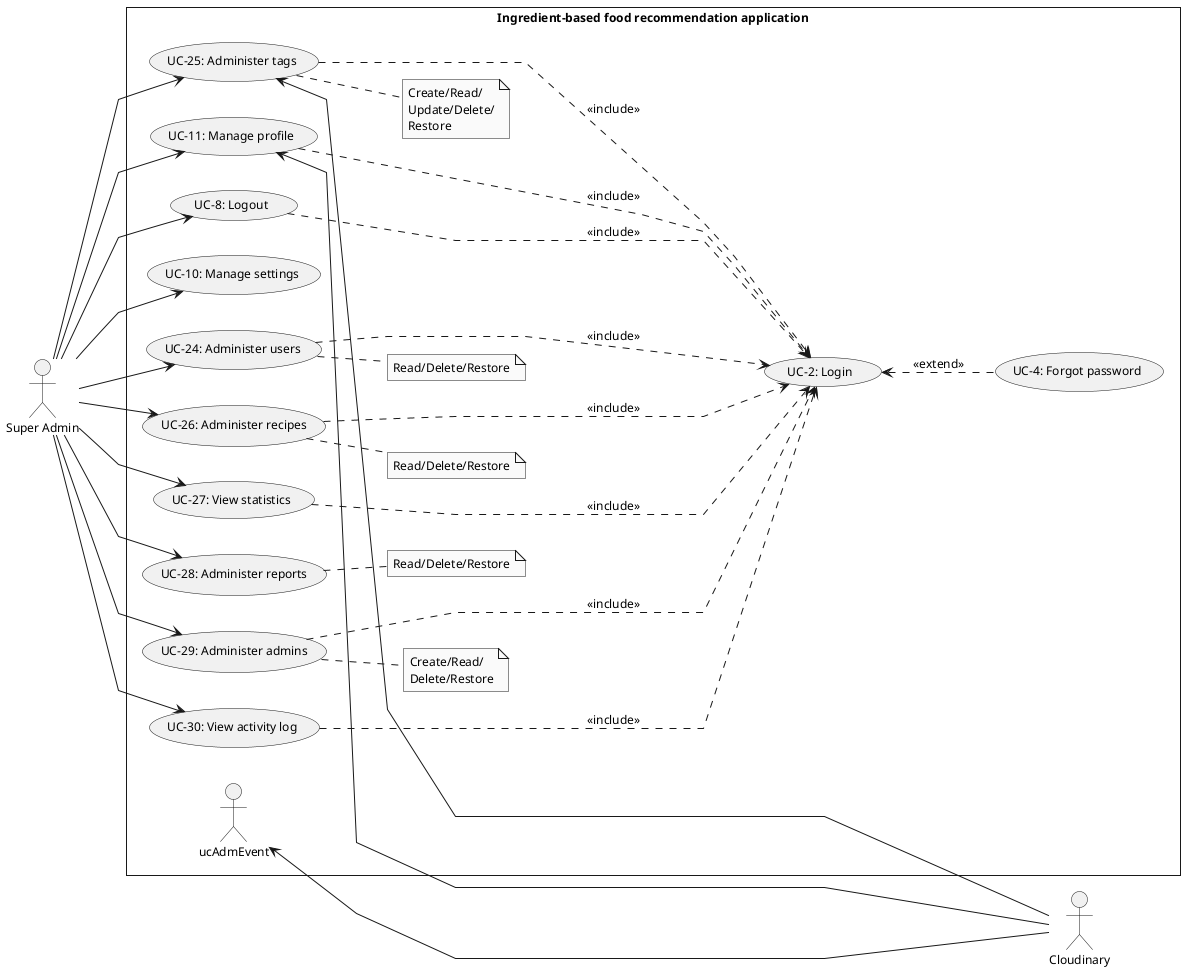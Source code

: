@startuml SuperAdminUsecase
skinparam style strictuml
skinparam monochrome true
skinparam linetype polyline
skinparam defaultFontSize 12
left to right direction
actor "Super Admin" as admin
actor "Cloudinary" as cl

rectangle Ingredient-based<U+0020>food<U+0020>recommendation<U+0020>application {
    usecase "UC-2: Login" as ucLogin
    usecase "UC-4: Forgot password" as ucForgotPassword
    usecase "UC-8: Logout" as ucLogout
    usecase "UC-11: Manage profile" as ucManageProfile
    usecase "UC-10: Manage settings" as ucManageSetting

    usecase "UC-24: Administer users" as ucAdmUser
    usecase "UC-25: Administer tags" as ucAdmTags
    usecase "UC-26: Administer recipes" as ucAdmRecipe
    usecase "UC-27: View statistics" as ucViewStatistic
    usecase "UC-28: Administer reports" as ucAdmReport
    usecase "UC-29: Administer admins" as ucAdmAdmin
    usecase "UC-30: View activity log" as ucViewActivityLog

    note "Read/Delete/Restore" as noteAdmUser
    note "Read/Delete/Restore" as noteAdmRecipe
    note "Create/Read/\nUpdate/Delete/\nRestore" as noteAdmTag
    note "Create/Read/\nDelete/Restore" as noteAdmAdmin
    note "Read/Delete/Restore" as noteAdmReport

    admin --> ucAdmUser
        ucAdmUser .. noteAdmUser
    admin --> ucAdmRecipe
        ucAdmRecipe .. noteAdmRecipe
    admin --> ucAdmReport
        ucAdmReport .. noteAdmReport
    admin --> ucAdmTags
        ucAdmTags .. noteAdmTag
    admin --> ucViewStatistic
    admin --> ucViewActivityLog
    admin --> ucManageProfile
    admin --> ucManageSetting
    admin --> ucLogout
    admin --> ucAdmAdmin
        ucAdmAdmin .. noteAdmAdmin

    ucLogout .....> ucLogin : <<include>>
    ucViewStatistic .....> ucLogin : <<include>>
    ucAdmUser .....> ucLogin : <<include>>
    ucAdmRecipe .....> ucLogin : <<include>>
    ucAdmTags .....> ucLogin : <<include>>
    ucManageProfile .....> ucLogin : <<include>>
    ucViewActivityLog .....> ucLogin : <<include>>
    ucAdmAdmin .....> ucLogin : <<include>>

    ucLogin <.. ucForgotPassword : <<extend>>

    cl --up---> ucManageProfile
    cl --up----> ucAdmEvent
    cl --up---> ucAdmTags
}

@enduml
